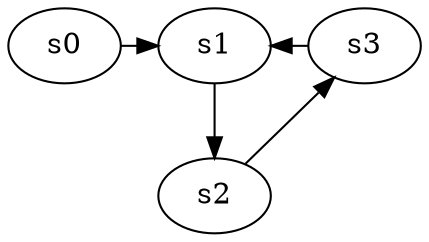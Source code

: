 digraph game_0633_complex_4 {
    s0 [name="s0", player=0];
    s1 [name="s1", player=0, target=1];
    s2 [name="s2", player=1];
    s3 [name="s3", player=0];

    s0 -> s1 [constraint="!(time % 3 == 2)"];
    s1 -> s2;
    s2 -> s3 [constraint="!(time % 5 == 2)"];
    s3 -> s1 [constraint="time % 3 == 2 || time % 2 == 0"];
}
